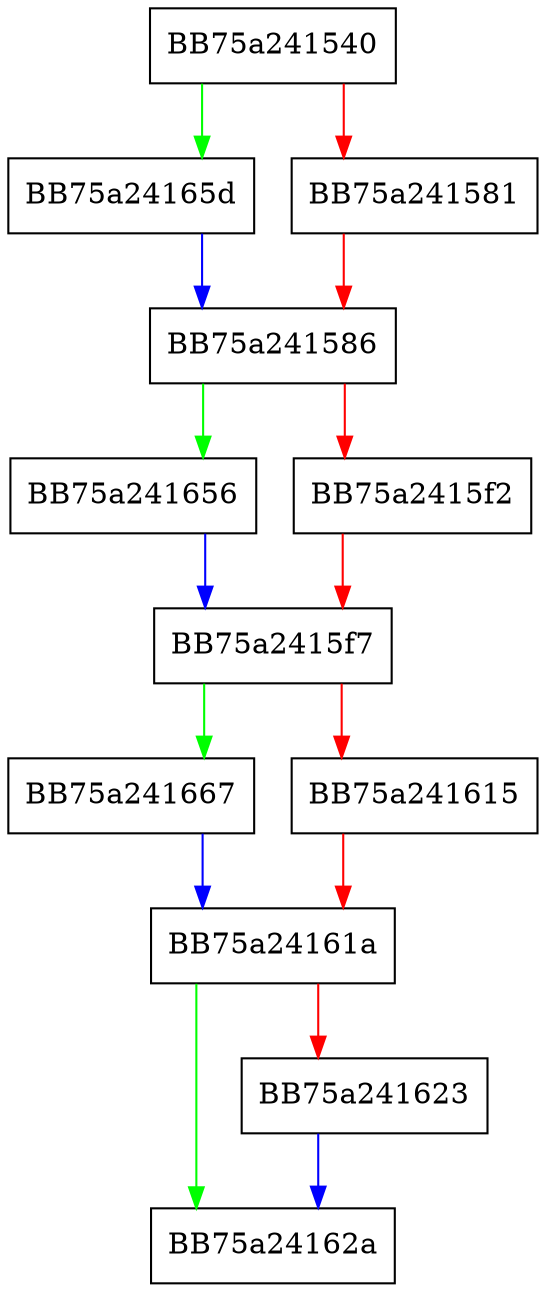 digraph reset_DT_structures {
  node [shape="box"];
  graph [splines=ortho];
  BB75a241540 -> BB75a24165d [color="green"];
  BB75a241540 -> BB75a241581 [color="red"];
  BB75a241581 -> BB75a241586 [color="red"];
  BB75a241586 -> BB75a241656 [color="green"];
  BB75a241586 -> BB75a2415f2 [color="red"];
  BB75a2415f2 -> BB75a2415f7 [color="red"];
  BB75a2415f7 -> BB75a241667 [color="green"];
  BB75a2415f7 -> BB75a241615 [color="red"];
  BB75a241615 -> BB75a24161a [color="red"];
  BB75a24161a -> BB75a24162a [color="green"];
  BB75a24161a -> BB75a241623 [color="red"];
  BB75a241623 -> BB75a24162a [color="blue"];
  BB75a241656 -> BB75a2415f7 [color="blue"];
  BB75a24165d -> BB75a241586 [color="blue"];
  BB75a241667 -> BB75a24161a [color="blue"];
}